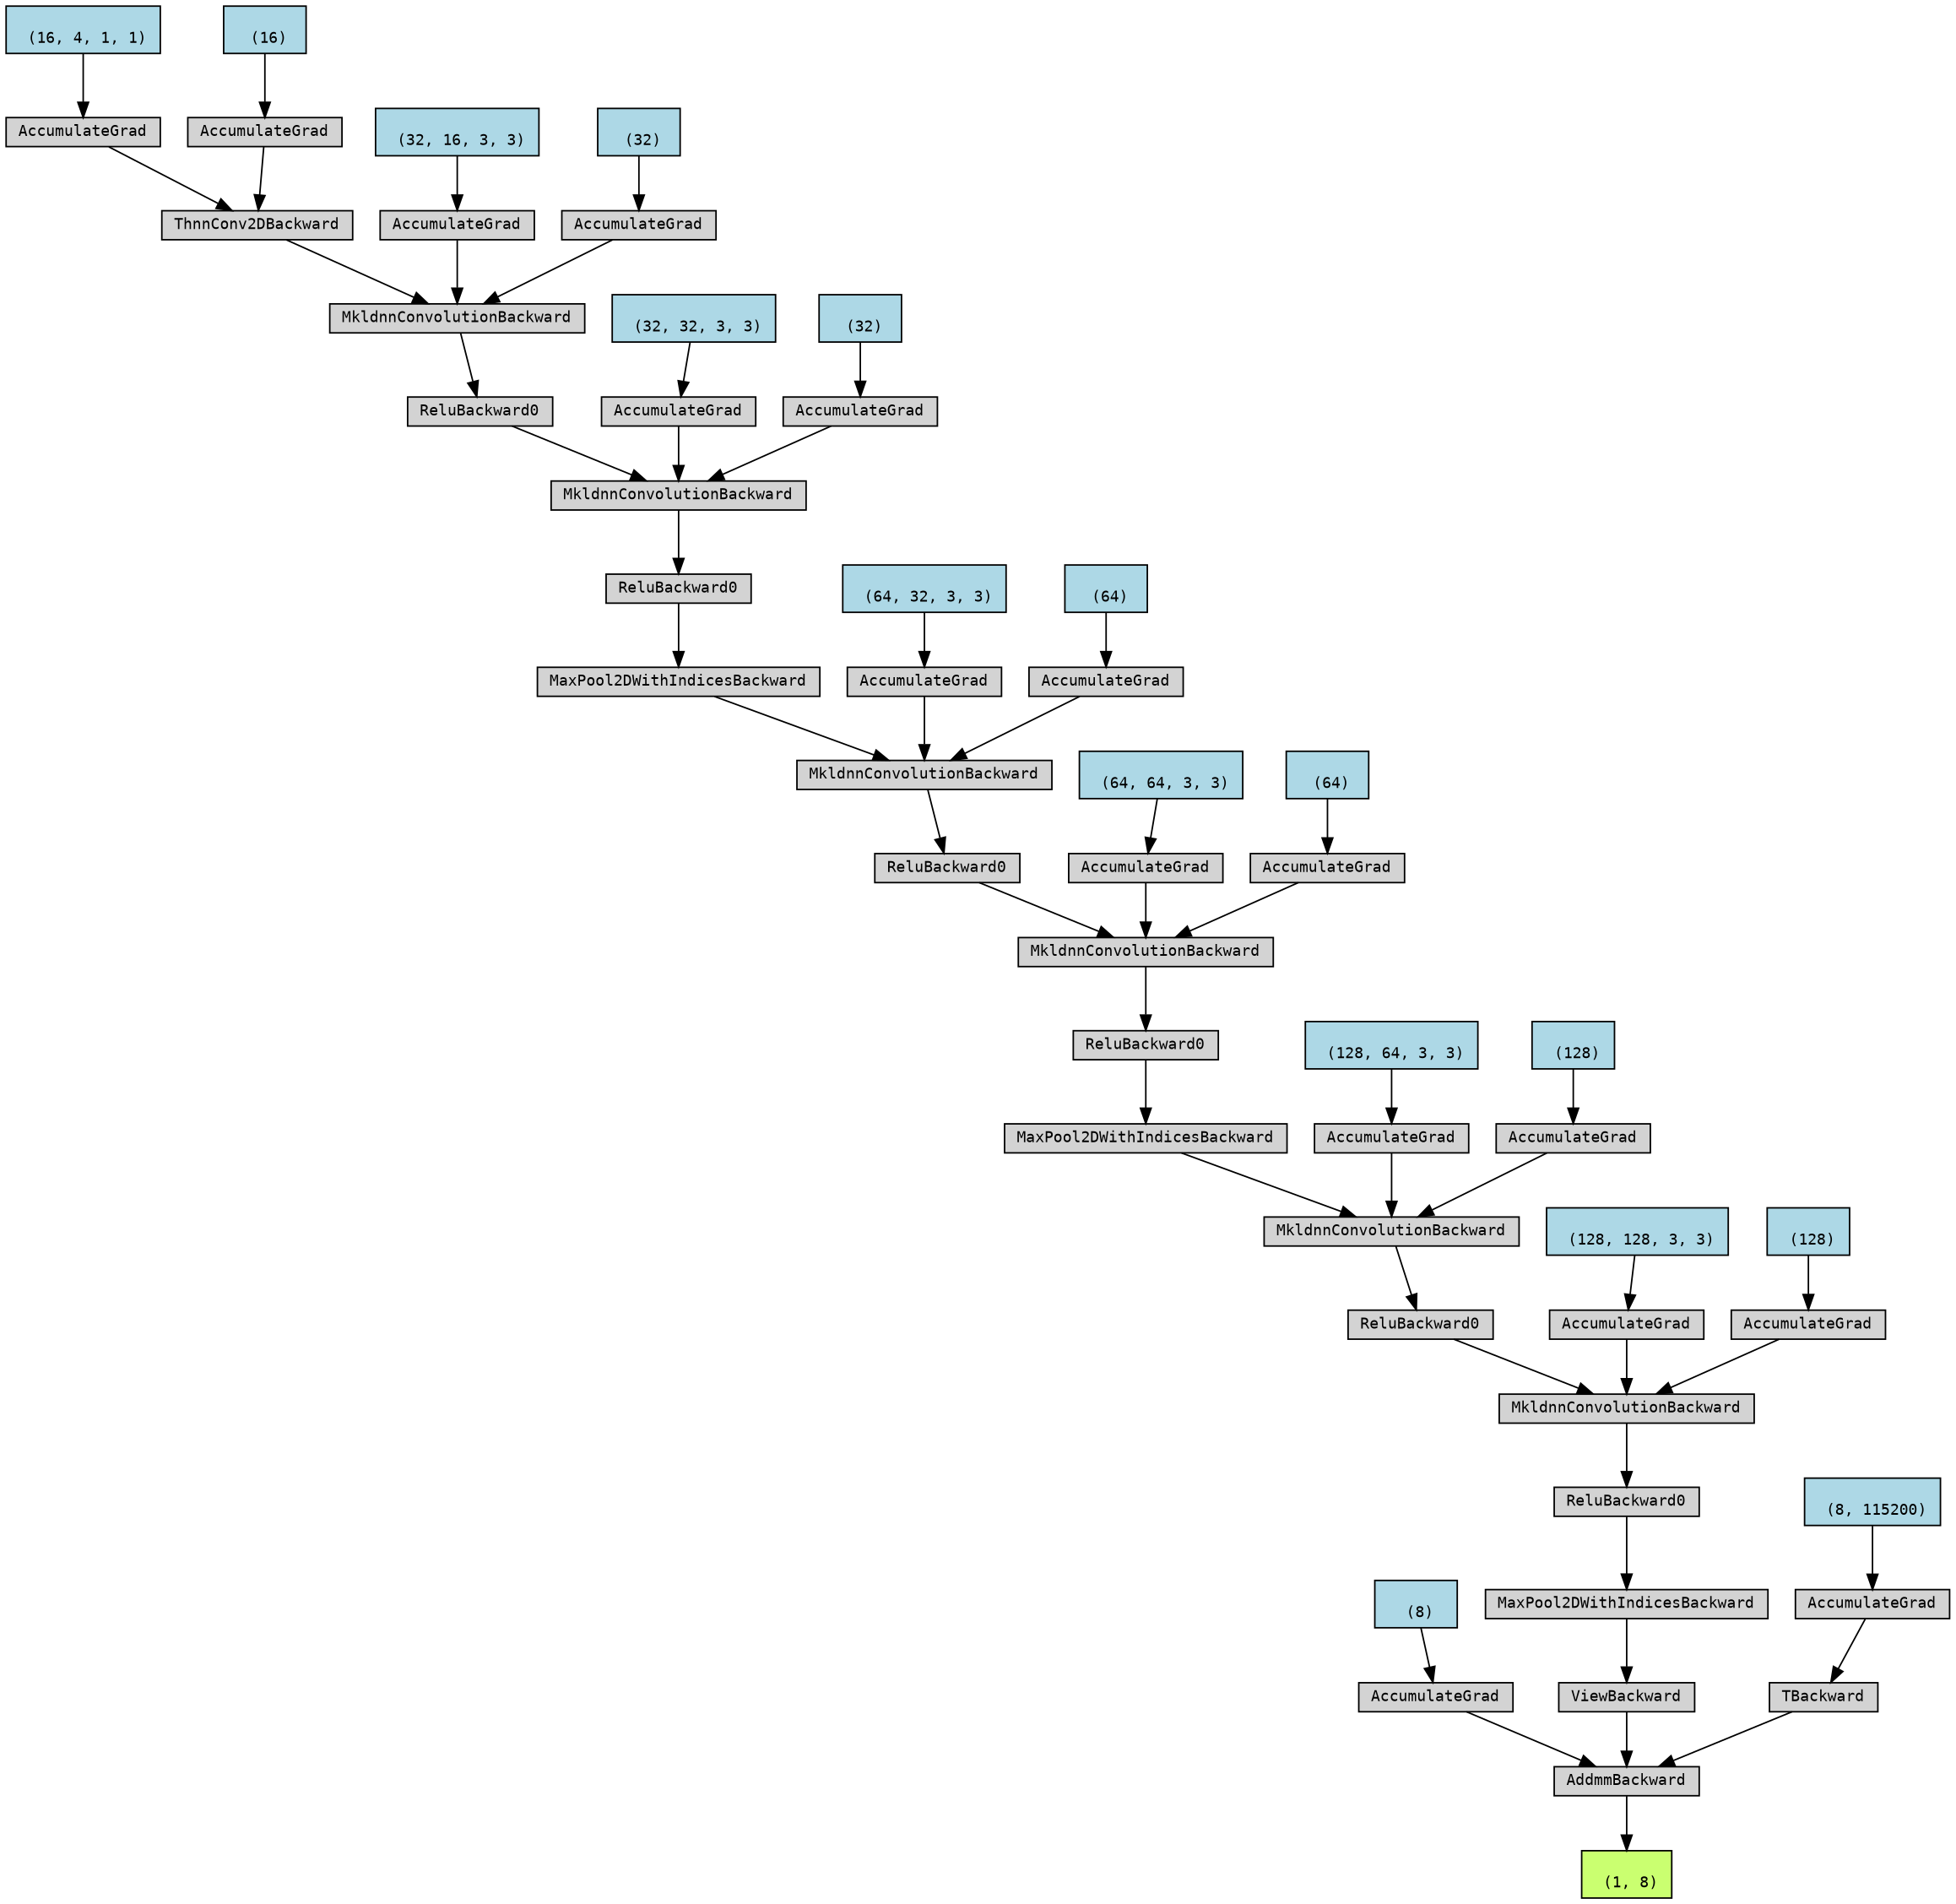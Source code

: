 digraph {
	graph [size="15.45,15.45"]
	node [align=left fontname=monospace fontsize=10 height=0.2 ranksep=0.1 shape=box style=filled]
	139855562574080 [label="
 (1, 8)" fillcolor=darkolivegreen1]
	139853007210984 [label=AddmmBackward]
	139853007210928 -> 139853007210984
	139853006707520 [label="
 (8)" fillcolor=lightblue]
	139853006707520 -> 139853007210928
	139853007210928 [label=AccumulateGrad]
	139853007211096 -> 139853007210984
	139853007211096 [label=ViewBackward]
	139855562524208 -> 139853007211096
	139855562524208 [label=MaxPool2DWithIndicesBackward]
	139855562524432 -> 139855562524208
	139855562524432 [label=ReluBackward0]
	139855562524544 -> 139855562524432
	139855562524544 [label=MkldnnConvolutionBackward]
	139855562524600 -> 139855562524544
	139855562524600 [label=ReluBackward0]
	139855562524880 -> 139855562524600
	139855562524880 [label=MkldnnConvolutionBackward]
	139855562524992 -> 139855562524880
	139855562524992 [label=MaxPool2DWithIndicesBackward]
	139855562525216 -> 139855562524992
	139855562525216 [label=ReluBackward0]
	139855562525328 -> 139855562525216
	139855562525328 [label=MkldnnConvolutionBackward]
	139855562525440 -> 139855562525328
	139855562525440 [label=ReluBackward0]
	139855562525664 -> 139855562525440
	139855562525664 [label=MkldnnConvolutionBackward]
	139855562525776 -> 139855562525664
	139855562525776 [label=MaxPool2DWithIndicesBackward]
	139855562526000 -> 139855562525776
	139855562526000 [label=ReluBackward0]
	139855562526112 -> 139855562526000
	139855562526112 [label=MkldnnConvolutionBackward]
	139855562526224 -> 139855562526112
	139855562526224 [label=ReluBackward0]
	139855562526448 -> 139855562526224
	139855562526448 [label=MkldnnConvolutionBackward]
	139855562526560 -> 139855562526448
	139855562526560 [label=ThnnConv2DBackward]
	139855562645576 -> 139855562526560
	139857164885736 [label="
 (16, 4, 1, 1)" fillcolor=lightblue]
	139857164885736 -> 139855562645576
	139855562645576 [label=AccumulateGrad]
	139855562645632 -> 139855562526560
	139857164885808 [label="
 (16)" fillcolor=lightblue]
	139857164885808 -> 139855562645632
	139855562645632 [label=AccumulateGrad]
	139855562526616 -> 139855562526448
	139857164885880 [label="
 (32, 16, 3, 3)" fillcolor=lightblue]
	139857164885880 -> 139855562526616
	139855562526616 [label=AccumulateGrad]
	139855562526672 -> 139855562526448
	139857164885952 [label="
 (32)" fillcolor=lightblue]
	139857164885952 -> 139855562526672
	139855562526672 [label=AccumulateGrad]
	139855562526280 -> 139855562526112
	139857164882352 [label="
 (32, 32, 3, 3)" fillcolor=lightblue]
	139857164882352 -> 139855562526280
	139855562526280 [label=AccumulateGrad]
	139855562526336 -> 139855562526112
	139857164882424 [label="
 (32)" fillcolor=lightblue]
	139857164882424 -> 139855562526336
	139855562526336 [label=AccumulateGrad]
	139855562525832 -> 139855562525664
	139857164882712 [label="
 (64, 32, 3, 3)" fillcolor=lightblue]
	139857164882712 -> 139855562525832
	139855562525832 [label=AccumulateGrad]
	139855562525888 -> 139855562525664
	139857164883000 [label="
 (64)" fillcolor=lightblue]
	139857164883000 -> 139855562525888
	139855562525888 [label=AccumulateGrad]
	139855562525496 -> 139855562525328
	139853006706512 [label="
 (64, 64, 3, 3)" fillcolor=lightblue]
	139853006706512 -> 139855562525496
	139855562525496 [label=AccumulateGrad]
	139855562525552 -> 139855562525328
	139853006706656 [label="
 (64)" fillcolor=lightblue]
	139853006706656 -> 139855562525552
	139855562525552 [label=AccumulateGrad]
	139855562525048 -> 139855562524880
	139853006706944 [label="
 (128, 64, 3, 3)" fillcolor=lightblue]
	139853006706944 -> 139855562525048
	139855562525048 [label=AccumulateGrad]
	139855562525104 -> 139855562524880
	139853006707016 [label="
 (128)" fillcolor=lightblue]
	139853006707016 -> 139855562525104
	139855562525104 [label=AccumulateGrad]
	139855562524712 -> 139855562524544
	139853006707160 [label="
 (128, 128, 3, 3)" fillcolor=lightblue]
	139853006707160 -> 139855562524712
	139855562524712 [label=AccumulateGrad]
	139855562524768 -> 139855562524544
	139853006707304 [label="
 (128)" fillcolor=lightblue]
	139853006707304 -> 139855562524768
	139855562524768 [label=AccumulateGrad]
	139855568350736 -> 139853007210984
	139855568350736 [label=TBackward]
	139855562524376 -> 139855568350736
	139853006707232 [label="
 (8, 115200)" fillcolor=lightblue]
	139853006707232 -> 139855562524376
	139855562524376 [label=AccumulateGrad]
	139853007210984 -> 139855562574080
}
